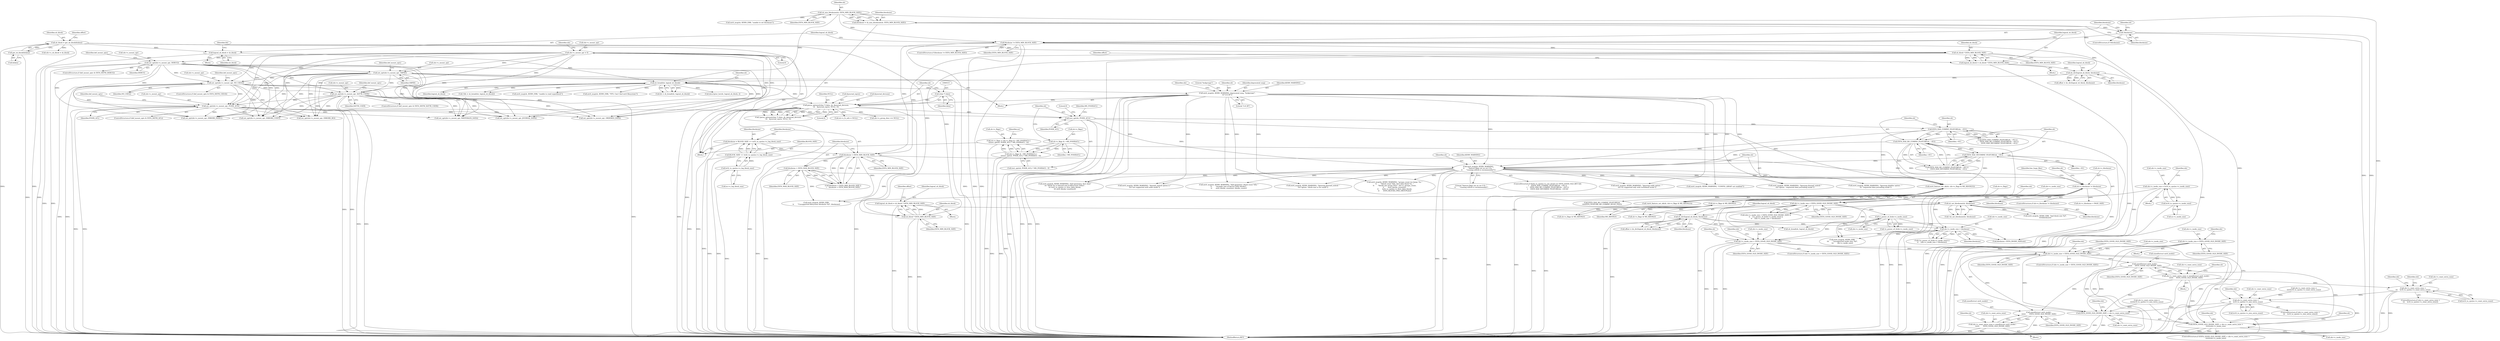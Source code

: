 digraph "0_linux_744692dc059845b2a3022119871846e74d4f6e11_16@API" {
"1001736" [label="(Call,sizeof(struct ext4_inode) -\n\t\t\t\t\t\t     EXT4_GOOD_OLD_INODE_SIZE)"];
"1001726" [label="(Call,sbi->s_inode_size > EXT4_GOOD_OLD_INODE_SIZE)"];
"1000758" [label="(Call,sbi->s_inode_size > EXT4_GOOD_OLD_INODE_SIZE)"];
"1000743" [label="(Call,sbi->s_inode_size > blocksize)"];
"1000739" [label="(Call,is_power_of_2(sbi->s_inode_size))"];
"1000732" [label="(Call,sbi->s_inode_size < EXT4_GOOD_OLD_INODE_SIZE)"];
"1000714" [label="(Call,sbi->s_inode_size = le16_to_cpu(es->s_inode_size))"];
"1000718" [label="(Call,le16_to_cpu(es->s_inode_size))"];
"1000598" [label="(Call,sb->s_blocksize != blocksize)"];
"1000587" [label="(Call,blocksize > EXT4_MAX_BLOCK_SIZE)"];
"1000584" [label="(Call,blocksize < EXT4_MIN_BLOCK_SIZE)"];
"1000574" [label="(Call,blocksize = BLOCK_SIZE << le32_to_cpu(es->s_log_block_size))"];
"1000576" [label="(Call,BLOCK_SIZE << le32_to_cpu(es->s_log_block_size))"];
"1000578" [label="(Call,le32_to_cpu(es->s_log_block_size))"];
"1000275" [label="(Call,sb_block * EXT4_MIN_BLOCK_SIZE)"];
"1000129" [label="(Call,sb_block = get_sb_block(&data))"];
"1000131" [label="(Call,get_sb_block(&data))"];
"1000269" [label="(Call,blocksize != EXT4_MIN_BLOCK_SIZE)"];
"1000260" [label="(Call,!blocksize)"];
"1000254" [label="(Call,blocksize = sb_min_blocksize(sb, EXT4_MIN_BLOCK_SIZE))"];
"1000256" [label="(Call,sb_min_blocksize(sb, EXT4_MIN_BLOCK_SIZE))"];
"1000625" [label="(Call,do_div(logical_sb_block, blocksize))"];
"1000618" [label="(Call,logical_sb_block = sb_block * EXT4_MIN_BLOCK_SIZE)"];
"1000620" [label="(Call,sb_block * EXT4_MIN_BLOCK_SIZE)"];
"1000606" [label="(Call,sb_set_blocksize(sb, blocksize))"];
"1000566" [label="(Call,ext4_feature_set_ok(sb, (sb->s_flags & MS_RDONLY)))"];
"1000554" [label="(Call,EXT4_HAS_RO_COMPAT_FEATURE(sb, ~0U))"];
"1000550" [label="(Call,EXT4_HAS_COMPAT_FEATURE(sb, ~0U))"];
"1000536" [label="(Call,test_opt(sb, POSIX_ACL))"];
"1000513" [label="(Call,parse_options((char *) data, sb, &journal_devnum,\n\t\t\t   &journal_ioprio, NULL, 0))"];
"1000514" [label="(Call,(char *) data)"];
"1000360" [label="(Call,ext4_msg(sb, KERN_WARNING, deprecated_msg, \"bsdgroups\",\n\t\t\t\"2.6.38\"))"];
"1000292" [label="(Call,sb_bread(sb, logical_sb_block))"];
"1000285" [label="(Call,logical_sb_block = sb_block)"];
"1000280" [label="(Call,do_div(logical_sb_block, blocksize))"];
"1000273" [label="(Call,logical_sb_block = sb_block * EXT4_MIN_BLOCK_SIZE)"];
"1000393" [label="(Call,set_opt(sbi->s_mount_opt, POSIX_ACL))"];
"1000375" [label="(Call,set_opt(sbi->s_mount_opt, NO_UID32))"];
"1000200" [label="(Call,sbi->s_mount_opt = 0)"];
"1000350" [label="(Call,set_opt(sbi->s_mount_opt, DEBUG))"];
"1000366" [label="(Call,set_opt(sbi->s_mount_opt, GRPID))"];
"1000384" [label="(Call,set_opt(sbi->s_mount_opt, XATTR_USER))"];
"1000557" [label="(Call,EXT4_HAS_INCOMPAT_FEATURE(sb, ~0U))"];
"1000560" [label="(Call,ext4_msg(sb, KERN_WARNING,\n\t\t       \"feature flags set on rev 0 fs, \"\n\t\t       \"running e2fsck is recommended\"))"];
"1000568" [label="(Call,sb->s_flags & MS_RDONLY)"];
"1000525" [label="(Call,sb->s_flags = (sb->s_flags & ~MS_POSIXACL) |\n\t\t(test_opt(sb, POSIX_ACL) ? MS_POSIXACL : 0))"];
"1000529" [label="(Call,(sb->s_flags & ~MS_POSIXACL) |\n\t\t(test_opt(sb, POSIX_ACL) ? MS_POSIXACL : 0))"];
"1000530" [label="(Call,sb->s_flags & ~MS_POSIXACL)"];
"1000702" [label="(Call,sbi->s_inode_size = EXT4_GOOD_OLD_INODE_SIZE)"];
"1001732" [label="(Call,sbi->s_want_extra_isize = sizeof(struct ext4_inode) -\n\t\t\t\t\t\t     EXT4_GOOD_OLD_INODE_SIZE)"];
"1001746" [label="(Call,sbi->s_want_extra_isize <\n\t\t\t    le16_to_cpu(es->s_want_extra_isize))"];
"1001763" [label="(Call,sbi->s_want_extra_isize <\n\t\t\t    le16_to_cpu(es->s_min_extra_isize))"];
"1001780" [label="(Call,EXT4_GOOD_OLD_INODE_SIZE + sbi->s_want_extra_isize >\n\t\t\t\t\t\t\tsbi->s_inode_size)"];
"1001781" [label="(Call,EXT4_GOOD_OLD_INODE_SIZE + sbi->s_want_extra_isize)"];
"1001794" [label="(Call,sizeof(struct ext4_inode) -\n\t\t\t\t\t\t       EXT4_GOOD_OLD_INODE_SIZE)"];
"1001790" [label="(Call,sbi->s_want_extra_isize = sizeof(struct ext4_inode) -\n\t\t\t\t\t\t       EXT4_GOOD_OLD_INODE_SIZE)"];
"1000607" [label="(Identifier,sb)"];
"1000702" [label="(Call,sbi->s_inode_size = EXT4_GOOD_OLD_INODE_SIZE)"];
"1000578" [label="(Call,le32_to_cpu(es->s_log_block_size))"];
"1001233" [label="(Call,descriptor_loc(sb, logical_sb_block, i))"];
"1000774" [label="(Identifier,sbi)"];
"1000137" [label="(Identifier,offset)"];
"1000362" [label="(Identifier,KERN_WARNING)"];
"1000744" [label="(Call,sbi->s_inode_size)"];
"1000598" [label="(Call,sb->s_blocksize != blocksize)"];
"1000765" [label="(Identifier,sb)"];
"1001790" [label="(Call,sbi->s_want_extra_isize = sizeof(struct ext4_inode) -\n\t\t\t\t\t\t       EXT4_GOOD_OLD_INODE_SIZE)"];
"1000385" [label="(Call,sbi->s_mount_opt)"];
"1000273" [label="(Call,logical_sb_block = sb_block * EXT4_MIN_BLOCK_SIZE)"];
"1001764" [label="(Call,sbi->s_want_extra_isize)"];
"1000724" [label="(Identifier,sbi)"];
"1000672" [label="(Identifier,has_huge_files)"];
"1000620" [label="(Call,sb_block * EXT4_MIN_BLOCK_SIZE)"];
"1000537" [label="(Identifier,sb)"];
"1000762" [label="(Identifier,EXT4_GOOD_OLD_INODE_SIZE)"];
"1001750" [label="(Call,le16_to_cpu(es->s_want_extra_isize))"];
"1000368" [label="(Identifier,sbi)"];
"1000272" [label="(Block,)"];
"1000555" [label="(Identifier,sb)"];
"1001783" [label="(Call,sbi->s_want_extra_isize)"];
"1000275" [label="(Call,sb_block * EXT4_MIN_BLOCK_SIZE)"];
"1000552" [label="(Identifier,~0U)"];
"1000626" [label="(Identifier,logical_sb_block)"];
"1000567" [label="(Identifier,sb)"];
"1000713" [label="(Block,)"];
"1001733" [label="(Call,sbi->s_want_extra_isize)"];
"1000602" [label="(Identifier,blocksize)"];
"1000541" [label="(ControlStructure,if (le32_to_cpu(es->s_rev_level) == EXT4_GOOD_OLD_REV &&\n\t    (EXT4_HAS_COMPAT_FEATURE(sb, ~0U) ||\n\t     EXT4_HAS_RO_COMPAT_FEATURE(sb, ~0U) ||\n\t     EXT4_HAS_INCOMPAT_FEATURE(sb, ~0U))))"];
"1000525" [label="(Call,sb->s_flags = (sb->s_flags & ~MS_POSIXACL) |\n\t\t(test_opt(sb, POSIX_ACL) ? MS_POSIXACL : 0))"];
"1000589" [label="(Identifier,EXT4_MAX_BLOCK_SIZE)"];
"1000534" [label="(Identifier,~MS_POSIXACL)"];
"1001739" [label="(Identifier,EXT4_GOOD_OLD_INODE_SIZE)"];
"1000584" [label="(Call,blocksize < EXT4_MIN_BLOCK_SIZE)"];
"1000277" [label="(Identifier,EXT4_MIN_BLOCK_SIZE)"];
"1000404" [label="(Call,set_opt(sbi->s_mount_opt, JOURNAL_DATA))"];
"1000512" [label="(Call,!parse_options((char *) data, sb, &journal_devnum,\n\t\t\t   &journal_ioprio, NULL, 0))"];
"1000389" [label="(ControlStructure,if (def_mount_opts & EXT4_DEFM_ACL))"];
"1001754" [label="(Call,sbi->s_want_extra_isize =\n\t\t\t\t\tle16_to_cpu(es->s_want_extra_isize))"];
"1000255" [label="(Identifier,blocksize)"];
"1000563" [label="(Literal,\"feature flags set on rev 0 fs, \"\n\t\t       \"running e2fsck is recommended\")"];
"1000714" [label="(Call,sbi->s_inode_size = le16_to_cpu(es->s_inode_size))"];
"1000129" [label="(Call,sb_block = get_sb_block(&data))"];
"1001782" [label="(Identifier,EXT4_GOOD_OLD_INODE_SIZE)"];
"1001632" [label="(Call,ext4_msg(sb, KERN_WARNING, \"dioread_nolock option is \"\n\t\t\t\t\"not supported with nobh mode\"))"];
"1000706" [label="(Identifier,EXT4_GOOD_OLD_INODE_SIZE)"];
"1000625" [label="(Call,do_div(logical_sb_block, blocksize))"];
"1000733" [label="(Call,sbi->s_inode_size)"];
"1000619" [label="(Identifier,logical_sb_block)"];
"1000587" [label="(Call,blocksize > EXT4_MAX_BLOCK_SIZE)"];
"1000360" [label="(Call,ext4_msg(sb, KERN_WARNING, deprecated_msg, \"bsdgroups\",\n\t\t\t\"2.6.38\"))"];
"1000565" [label="(Call,!ext4_feature_set_ok(sb, (sb->s_flags & MS_RDONLY)))"];
"1000294" [label="(Identifier,logical_sb_block)"];
"1000284" [label="(Block,)"];
"1000394" [label="(Call,sbi->s_mount_opt)"];
"1000562" [label="(Identifier,KERN_WARNING)"];
"1000718" [label="(Call,le16_to_cpu(es->s_inode_size))"];
"1000673" [label="(Call,EXT4_HAS_RO_COMPAT_FEATURE(sb,\n\t\t\t\tEXT4_FEATURE_RO_COMPAT_HUGE_FILE))"];
"1000388" [label="(Identifier,XATTR_USER)"];
"1001786" [label="(Call,sbi->s_inode_size)"];
"1000583" [label="(Call,blocksize < EXT4_MIN_BLOCK_SIZE ||\n\t    blocksize > EXT4_MAX_BLOCK_SIZE)"];
"1000569" [label="(Call,sb->s_flags)"];
"1000757" [label="(ControlStructure,if (sbi->s_inode_size > EXT4_GOOD_OLD_INODE_SIZE))"];
"1000849" [label="(Call,blocksize / EXT4_INODE_SIZE(sb))"];
"1000575" [label="(Identifier,blocksize)"];
"1000263" [label="(Call,ext4_msg(sb, KERN_ERR, \"unable to set blocksize\"))"];
"1000536" [label="(Call,test_opt(sb, POSIX_ACL))"];
"1000517" [label="(Identifier,sb)"];
"1001762" [label="(ControlStructure,if (sbi->s_want_extra_isize <\n\t\t\t    le16_to_cpu(es->s_min_extra_isize)))"];
"1000531" [label="(Call,sb->s_flags)"];
"1001781" [label="(Call,EXT4_GOOD_OLD_INODE_SIZE + sbi->s_want_extra_isize)"];
"1001756" [label="(Identifier,sbi)"];
"1000523" [label="(Literal,0)"];
"1000346" [label="(ControlStructure,if (def_mount_opts & EXT4_DEFM_DEBUG))"];
"1000260" [label="(Call,!blocksize)"];
"1000618" [label="(Call,logical_sb_block = sb_block * EXT4_MIN_BLOCK_SIZE)"];
"1000285" [label="(Call,logical_sb_block = sb_block)"];
"1001780" [label="(Call,EXT4_GOOD_OLD_INODE_SIZE + sbi->s_want_extra_isize >\n\t\t\t\t\t\t\tsbi->s_inode_size)"];
"1000731" [label="(Call,(sbi->s_inode_size < EXT4_GOOD_OLD_INODE_SIZE) ||\n\t\t    (!is_power_of_2(sbi->s_inode_size)) ||\n\t\t    (sbi->s_inode_size > blocksize))"];
"1000559" [label="(Identifier,~0U)"];
"1000738" [label="(Call,!is_power_of_2(sbi->s_inode_size))"];
"1001791" [label="(Call,sbi->s_want_extra_isize)"];
"1000585" [label="(Identifier,blocksize)"];
"1000204" [label="(Literal,0)"];
"1001720" [label="(Call,sb->s_flags & MS_RDONLY)"];
"1000586" [label="(Identifier,EXT4_MIN_BLOCK_SIZE)"];
"1000743" [label="(Call,sbi->s_inode_size > blocksize)"];
"1001137" [label="(Call,ext4_msg(sb, KERN_WARNING, \"groups count too large: %u \"\n\t\t       \"(block count %llu, first data block %u, \"\n\t\t       \"blocks per group %lu)\", sbi->s_groups_count,\n\t\t       ext4_blocks_count(es),\n\t\t       le32_to_cpu(es->s_first_data_block),\n\t\t       EXT4_BLOCKS_PER_GROUP(sb)))"];
"1000261" [label="(Identifier,blocksize)"];
"1001096" [label="(Call,ext4_msg(sb, KERN_WARNING, \"bad geometry: first data\"\n\t\t\t \"block %u is beyond end of filesystem (%llu)\",\n\t\t\t le32_to_cpu(es->s_first_data_block),\n\t\t\t ext4_blocks_count(es)))"];
"1000296" [label="(Call,ext4_msg(sb, KERN_ERR, \"unable to read superblock\"))"];
"1000376" [label="(Call,sbi->s_mount_opt)"];
"1000281" [label="(Identifier,logical_sb_block)"];
"1000574" [label="(Call,blocksize = BLOCK_SIZE << le32_to_cpu(es->s_log_block_size))"];
"1000572" [label="(Identifier,MS_RDONLY)"];
"1000365" [label="(Literal,\"2.6.38\")"];
"1002115" [label="(Call,sb->s_fs_info = NULL)"];
"1000622" [label="(Identifier,EXT4_MIN_BLOCK_SIZE)"];
"1000282" [label="(Identifier,blocksize)"];
"1001079" [label="(Call,ext4_msg(sb, KERN_WARNING, \"bad geometry: block count %llu \"\n\t\t       \"exceeds size of device (%llu blocks)\",\n\t\t       ext4_blocks_count(es), blocks_count))"];
"1001736" [label="(Call,sizeof(struct ext4_inode) -\n\t\t\t\t\t\t     EXT4_GOOD_OLD_INODE_SIZE)"];
"1001727" [label="(Call,sbi->s_inode_size)"];
"1001787" [label="(Identifier,sbi)"];
"1000550" [label="(Call,EXT4_HAS_COMPAT_FEATURE(sb, ~0U))"];
"1000539" [label="(Identifier,MS_POSIXACL)"];
"1000577" [label="(Identifier,BLOCK_SIZE)"];
"1000359" [label="(Block,)"];
"1000520" [label="(Call,&journal_ioprio)"];
"1000375" [label="(Call,set_opt(sbi->s_mount_opt, NO_UID32))"];
"1000354" [label="(Identifier,DEBUG)"];
"1000624" [label="(Identifier,offset)"];
"1000379" [label="(Identifier,NO_UID32)"];
"1000264" [label="(Identifier,sb)"];
"1000737" [label="(Call,(!is_power_of_2(sbi->s_inode_size)) ||\n\t\t    (sbi->s_inode_size > blocksize))"];
"1000256" [label="(Call,sb_min_blocksize(sb, EXT4_MIN_BLOCK_SIZE))"];
"1000608" [label="(Identifier,blocksize)"];
"1000364" [label="(Literal,\"bsdgroups\")"];
"1000603" [label="(Block,)"];
"1000514" [label="(Call,(char *) data)"];
"1000627" [label="(Identifier,blocksize)"];
"1000373" [label="(Identifier,def_mount_opts)"];
"1001992" [label="(Call,ext4_msg(sb, KERN_ERR, \"VFS: Can't find ext4 filesystem\"))"];
"1000605" [label="(Call,!sb_set_blocksize(sb, blocksize))"];
"1000351" [label="(Call,sbi->s_mount_opt)"];
"1000701" [label="(Block,)"];
"1000719" [label="(Call,es->s_inode_size)"];
"1000597" [label="(ControlStructure,if (sb->s_blocksize != blocksize))"];
"1001779" [label="(ControlStructure,if (EXT4_GOOD_OLD_INODE_SIZE + sbi->s_want_extra_isize >\n\t\t\t\t\t\t\tsbi->s_inode_size))"];
"1000428" [label="(Call,set_opt(sbi->s_mount_opt, WRITEBACK_DATA))"];
"1000130" [label="(Identifier,sb_block)"];
"1000736" [label="(Identifier,EXT4_GOOD_OLD_INODE_SIZE)"];
"1000591" [label="(Call,ext4_msg(sb, KERN_ERR,\n\t\t       \"Unsupported filesystem blocksize %d\", blocksize))"];
"1000258" [label="(Identifier,EXT4_MIN_BLOCK_SIZE)"];
"1000759" [label="(Call,sbi->s_inode_size)"];
"1000747" [label="(Identifier,blocksize)"];
"1000270" [label="(Identifier,blocksize)"];
"1000278" [label="(Call,offset = do_div(logical_sb_block, blocksize))"];
"1000715" [label="(Call,sbi->s_inode_size)"];
"1001730" [label="(Identifier,EXT4_GOOD_OLD_INODE_SIZE)"];
"1000610" [label="(Call,ext4_msg(sb, KERN_ERR, \"bad block size %d\",\n\t\t\t\t\tblocksize))"];
"1001834" [label="(Call,ext4_msg(sb, KERN_WARNING, \"Ignoring dioread_nolock \"\n\t\t\t\t\"option - requested data journaling mode\"))"];
"1000201" [label="(Call,sbi->s_mount_opt)"];
"1000530" [label="(Call,sb->s_flags & ~MS_POSIXACL)"];
"1000561" [label="(Identifier,sb)"];
"1001799" [label="(Identifier,sb)"];
"1000268" [label="(ControlStructure,if (blocksize != EXT4_MIN_BLOCK_SIZE))"];
"1000380" [label="(ControlStructure,if (def_mount_opts & EXT4_DEFM_XATTR_USER))"];
"1000366" [label="(Call,set_opt(sbi->s_mount_opt, GRPID))"];
"1000703" [label="(Call,sbi->s_inode_size)"];
"1001767" [label="(Call,le16_to_cpu(es->s_min_extra_isize))"];
"1000732" [label="(Call,sbi->s_inode_size < EXT4_GOOD_OLD_INODE_SIZE)"];
"1000741" [label="(Identifier,sbi)"];
"1000623" [label="(Call,offset = do_div(logical_sb_block, blocksize))"];
"1000290" [label="(Call,bh = sb_bread(sb, logical_sb_block))"];
"1000442" [label="(Call,set_opt(sbi->s_mount_opt, ERRORS_PANIC))"];
"1000526" [label="(Call,sb->s_flags)"];
"1000120" [label="(Block,)"];
"1000391" [label="(Identifier,def_mount_opts)"];
"1000566" [label="(Call,ext4_feature_set_ok(sb, (sb->s_flags & MS_RDONLY)))"];
"1001773" [label="(Identifier,sbi)"];
"1000538" [label="(Identifier,POSIX_ACL)"];
"1001844" [label="(Call,sb->s_blocksize < PAGE_SIZE)"];
"1000739" [label="(Call,is_power_of_2(sbi->s_inode_size))"];
"1001725" [label="(ControlStructure,if (sbi->s_inode_size > EXT4_GOOD_OLD_INODE_SIZE))"];
"1001470" [label="(Call,sb->s_flags & MS_RDONLY)"];
"1000361" [label="(Identifier,sb)"];
"1000463" [label="(Call,set_opt(sbi->s_mount_opt, ERRORS_RO))"];
"1000606" [label="(Call,sb_set_blocksize(sb, blocksize))"];
"1000259" [label="(ControlStructure,if (!blocksize))"];
"1000621" [label="(Identifier,sb_block)"];
"1001745" [label="(ControlStructure,if (sbi->s_want_extra_isize <\n\t\t\t    le16_to_cpu(es->s_want_extra_isize)))"];
"1000560" [label="(Call,ext4_msg(sb, KERN_WARNING,\n\t\t       \"feature flags set on rev 0 fs, \"\n\t\t       \"running e2fsck is recommended\"))"];
"1001726" [label="(Call,sbi->s_inode_size > EXT4_GOOD_OLD_INODE_SIZE)"];
"1001195" [label="(Call,sbi->s_group_desc == NULL)"];
"1001789" [label="(Block,)"];
"1001731" [label="(Block,)"];
"1000516" [label="(Identifier,data)"];
"1000280" [label="(Call,do_div(logical_sb_block, blocksize))"];
"1000397" [label="(Identifier,POSIX_ACL)"];
"1000370" [label="(Identifier,GRPID)"];
"1000257" [label="(Identifier,sb)"];
"1000384" [label="(Call,set_opt(sbi->s_mount_opt, XATTR_USER))"];
"1001618" [label="(Call,ext4_msg(sb, KERN_WARNING, \"Ignoring nobh option - \"\n \t\t\t\t\"its supported only with writeback mode\"))"];
"1000350" [label="(Call,set_opt(sbi->s_mount_opt, DEBUG))"];
"1000630" [label="(Call,sb_bread(sb, logical_sb_block))"];
"1000401" [label="(Identifier,def_mount_opts)"];
"1000599" [label="(Call,sb->s_blocksize)"];
"1000558" [label="(Identifier,sb)"];
"1000551" [label="(Identifier,sb)"];
"1000554" [label="(Call,EXT4_HAS_RO_COMPAT_FEATURE(sb, ~0U))"];
"1000540" [label="(Literal,0)"];
"1000271" [label="(Identifier,EXT4_MIN_BLOCK_SIZE)"];
"1001742" [label="(Identifier,sb)"];
"1000292" [label="(Call,sb_bread(sb, logical_sb_block))"];
"1000286" [label="(Identifier,logical_sb_block)"];
"1000518" [label="(Call,&journal_devnum)"];
"1000709" [label="(Identifier,sbi)"];
"1000576" [label="(Call,BLOCK_SIZE << le32_to_cpu(es->s_log_block_size))"];
"1001747" [label="(Call,sbi->s_want_extra_isize)"];
"1000279" [label="(Identifier,offset)"];
"1000274" [label="(Identifier,logical_sb_block)"];
"1000367" [label="(Call,sbi->s_mount_opt)"];
"1001737" [label="(Call,sizeof(struct ext4_inode))"];
"1000393" [label="(Call,set_opt(sbi->s_mount_opt, POSIX_ACL))"];
"1001746" [label="(Call,sbi->s_want_extra_isize <\n\t\t\t    le16_to_cpu(es->s_want_extra_isize))"];
"1000553" [label="(Call,EXT4_HAS_RO_COMPAT_FEATURE(sb, ~0U) ||\n\t     EXT4_HAS_INCOMPAT_FEATURE(sb, ~0U))"];
"1000513" [label="(Call,parse_options((char *) data, sb, &journal_devnum,\n\t\t\t   &journal_ioprio, NULL, 0))"];
"1000758" [label="(Call,sbi->s_inode_size > EXT4_GOOD_OLD_INODE_SIZE)"];
"1000522" [label="(Identifier,NULL)"];
"1000132" [label="(Call,&data)"];
"1001043" [label="(Call,ext4_msg(sb, KERN_WARNING, \"CONFIG_LBDAF not enabled\"))"];
"1001813" [label="(Call,ext4_msg(sb, KERN_WARNING, \"Ignoring delalloc option - \"\n \t\t\t \"requested data journaling mode\"))"];
"1000289" [label="(Call,!(bh = sb_bread(sb, logical_sb_block)))"];
"1000357" [label="(Identifier,def_mount_opts)"];
"1000568" [label="(Call,sb->s_flags & MS_RDONLY)"];
"1000535" [label="(Call,test_opt(sb, POSIX_ACL) ? MS_POSIXACL : 0)"];
"1001765" [label="(Identifier,sbi)"];
"1000276" [label="(Identifier,sb_block)"];
"1000131" [label="(Call,get_sb_block(&data))"];
"1000220" [label="(Call,sbi->s_sb_block = sb_block)"];
"1000287" [label="(Identifier,sb_block)"];
"1000200" [label="(Call,sbi->s_mount_opt = 0)"];
"1001795" [label="(Call,sizeof(struct ext4_inode))"];
"1000579" [label="(Call,es->s_log_block_size)"];
"1000207" [label="(Identifier,sbi)"];
"1000546" [label="(Identifier,es)"];
"1000293" [label="(Identifier,sb)"];
"1000416" [label="(Call,set_opt(sbi->s_mount_opt, ORDERED_DATA))"];
"1000291" [label="(Identifier,bh)"];
"1000371" [label="(ControlStructure,if (def_mount_opts & EXT4_DEFM_UID16))"];
"1000382" [label="(Identifier,def_mount_opts)"];
"1000749" [label="(Call,ext4_msg(sb, KERN_ERR,\n\t\t\t       \"unsupported inode size: %d\",\n\t\t\t       sbi->s_inode_size))"];
"1000588" [label="(Identifier,blocksize)"];
"1000556" [label="(Identifier,~0U)"];
"1000363" [label="(Identifier,deprecated_msg)"];
"1001763" [label="(Call,sbi->s_want_extra_isize <\n\t\t\t    le16_to_cpu(es->s_min_extra_isize))"];
"1000740" [label="(Call,sbi->s_inode_size)"];
"1000557" [label="(Call,EXT4_HAS_INCOMPAT_FEATURE(sb, ~0U))"];
"1001792" [label="(Identifier,sbi)"];
"1000549" [label="(Call,EXT4_HAS_COMPAT_FEATURE(sb, ~0U) ||\n\t     EXT4_HAS_RO_COMPAT_FEATURE(sb, ~0U) ||\n\t     EXT4_HAS_INCOMPAT_FEATURE(sb, ~0U))"];
"1001771" [label="(Call,sbi->s_want_extra_isize =\n\t\t\t\t\tle16_to_cpu(es->s_min_extra_isize))"];
"1001805" [label="(Identifier,sb)"];
"1001794" [label="(Call,sizeof(struct ext4_inode) -\n\t\t\t\t\t\t       EXT4_GOOD_OLD_INODE_SIZE)"];
"1000269" [label="(Call,blocksize != EXT4_MIN_BLOCK_SIZE)"];
"1000529" [label="(Call,(sb->s_flags & ~MS_POSIXACL) |\n\t\t(test_opt(sb, POSIX_ACL) ? MS_POSIXACL : 0))"];
"1001797" [label="(Identifier,EXT4_GOOD_OLD_INODE_SIZE)"];
"1000254" [label="(Call,blocksize = sb_min_blocksize(sb, EXT4_MIN_BLOCK_SIZE))"];
"1001732" [label="(Call,sbi->s_want_extra_isize = sizeof(struct ext4_inode) -\n\t\t\t\t\t\t     EXT4_GOOD_OLD_INODE_SIZE)"];
"1000457" [label="(Call,set_opt(sbi->s_mount_opt, ERRORS_CONT))"];
"1001734" [label="(Identifier,sbi)"];
"1001850" [label="(Call,ext4_msg(sb, KERN_WARNING, \"Ignoring dioread_nolock \"\n\t\t\t\t\"option - block size is too small\"))"];
"1002129" [label="(MethodReturn,RET)"];
"1001736" -> "1001732"  [label="AST: "];
"1001736" -> "1001739"  [label="CFG: "];
"1001737" -> "1001736"  [label="AST: "];
"1001739" -> "1001736"  [label="AST: "];
"1001732" -> "1001736"  [label="CFG: "];
"1001736" -> "1001732"  [label="DDG: "];
"1001726" -> "1001736"  [label="DDG: "];
"1001736" -> "1001780"  [label="DDG: "];
"1001736" -> "1001781"  [label="DDG: "];
"1001736" -> "1001794"  [label="DDG: "];
"1001726" -> "1001725"  [label="AST: "];
"1001726" -> "1001730"  [label="CFG: "];
"1001727" -> "1001726"  [label="AST: "];
"1001730" -> "1001726"  [label="AST: "];
"1001734" -> "1001726"  [label="CFG: "];
"1001782" -> "1001726"  [label="CFG: "];
"1001726" -> "1002129"  [label="DDG: "];
"1000758" -> "1001726"  [label="DDG: "];
"1000758" -> "1001726"  [label="DDG: "];
"1000702" -> "1001726"  [label="DDG: "];
"1001726" -> "1001780"  [label="DDG: "];
"1001726" -> "1001780"  [label="DDG: "];
"1001726" -> "1001781"  [label="DDG: "];
"1001726" -> "1001794"  [label="DDG: "];
"1000758" -> "1000757"  [label="AST: "];
"1000758" -> "1000762"  [label="CFG: "];
"1000759" -> "1000758"  [label="AST: "];
"1000762" -> "1000758"  [label="AST: "];
"1000765" -> "1000758"  [label="CFG: "];
"1000774" -> "1000758"  [label="CFG: "];
"1000758" -> "1002129"  [label="DDG: "];
"1000758" -> "1002129"  [label="DDG: "];
"1000758" -> "1002129"  [label="DDG: "];
"1000743" -> "1000758"  [label="DDG: "];
"1000739" -> "1000758"  [label="DDG: "];
"1000732" -> "1000758"  [label="DDG: "];
"1000732" -> "1000758"  [label="DDG: "];
"1000743" -> "1000737"  [label="AST: "];
"1000743" -> "1000747"  [label="CFG: "];
"1000744" -> "1000743"  [label="AST: "];
"1000747" -> "1000743"  [label="AST: "];
"1000737" -> "1000743"  [label="CFG: "];
"1000743" -> "1002129"  [label="DDG: "];
"1000743" -> "1000737"  [label="DDG: "];
"1000743" -> "1000737"  [label="DDG: "];
"1000739" -> "1000743"  [label="DDG: "];
"1000598" -> "1000743"  [label="DDG: "];
"1000625" -> "1000743"  [label="DDG: "];
"1000743" -> "1000749"  [label="DDG: "];
"1000743" -> "1000849"  [label="DDG: "];
"1000739" -> "1000738"  [label="AST: "];
"1000739" -> "1000740"  [label="CFG: "];
"1000740" -> "1000739"  [label="AST: "];
"1000738" -> "1000739"  [label="CFG: "];
"1000739" -> "1000738"  [label="DDG: "];
"1000732" -> "1000739"  [label="DDG: "];
"1000739" -> "1000749"  [label="DDG: "];
"1000732" -> "1000731"  [label="AST: "];
"1000732" -> "1000736"  [label="CFG: "];
"1000733" -> "1000732"  [label="AST: "];
"1000736" -> "1000732"  [label="AST: "];
"1000741" -> "1000732"  [label="CFG: "];
"1000731" -> "1000732"  [label="CFG: "];
"1000732" -> "1002129"  [label="DDG: "];
"1000732" -> "1000731"  [label="DDG: "];
"1000732" -> "1000731"  [label="DDG: "];
"1000714" -> "1000732"  [label="DDG: "];
"1000732" -> "1000749"  [label="DDG: "];
"1000714" -> "1000713"  [label="AST: "];
"1000714" -> "1000718"  [label="CFG: "];
"1000715" -> "1000714"  [label="AST: "];
"1000718" -> "1000714"  [label="AST: "];
"1000724" -> "1000714"  [label="CFG: "];
"1000714" -> "1002129"  [label="DDG: "];
"1000718" -> "1000714"  [label="DDG: "];
"1000718" -> "1000719"  [label="CFG: "];
"1000719" -> "1000718"  [label="AST: "];
"1000718" -> "1002129"  [label="DDG: "];
"1000598" -> "1000597"  [label="AST: "];
"1000598" -> "1000602"  [label="CFG: "];
"1000599" -> "1000598"  [label="AST: "];
"1000602" -> "1000598"  [label="AST: "];
"1000607" -> "1000598"  [label="CFG: "];
"1000672" -> "1000598"  [label="CFG: "];
"1000598" -> "1002129"  [label="DDG: "];
"1000598" -> "1002129"  [label="DDG: "];
"1000598" -> "1002129"  [label="DDG: "];
"1000587" -> "1000598"  [label="DDG: "];
"1000584" -> "1000598"  [label="DDG: "];
"1000598" -> "1000606"  [label="DDG: "];
"1000598" -> "1000849"  [label="DDG: "];
"1000598" -> "1001844"  [label="DDG: "];
"1000587" -> "1000583"  [label="AST: "];
"1000587" -> "1000589"  [label="CFG: "];
"1000588" -> "1000587"  [label="AST: "];
"1000589" -> "1000587"  [label="AST: "];
"1000583" -> "1000587"  [label="CFG: "];
"1000587" -> "1002129"  [label="DDG: "];
"1000587" -> "1000583"  [label="DDG: "];
"1000587" -> "1000583"  [label="DDG: "];
"1000584" -> "1000587"  [label="DDG: "];
"1000587" -> "1000591"  [label="DDG: "];
"1000584" -> "1000583"  [label="AST: "];
"1000584" -> "1000586"  [label="CFG: "];
"1000585" -> "1000584"  [label="AST: "];
"1000586" -> "1000584"  [label="AST: "];
"1000588" -> "1000584"  [label="CFG: "];
"1000583" -> "1000584"  [label="CFG: "];
"1000584" -> "1002129"  [label="DDG: "];
"1000584" -> "1000583"  [label="DDG: "];
"1000584" -> "1000583"  [label="DDG: "];
"1000574" -> "1000584"  [label="DDG: "];
"1000275" -> "1000584"  [label="DDG: "];
"1000269" -> "1000584"  [label="DDG: "];
"1000584" -> "1000591"  [label="DDG: "];
"1000584" -> "1000620"  [label="DDG: "];
"1000574" -> "1000120"  [label="AST: "];
"1000574" -> "1000576"  [label="CFG: "];
"1000575" -> "1000574"  [label="AST: "];
"1000576" -> "1000574"  [label="AST: "];
"1000585" -> "1000574"  [label="CFG: "];
"1000574" -> "1002129"  [label="DDG: "];
"1000576" -> "1000574"  [label="DDG: "];
"1000576" -> "1000574"  [label="DDG: "];
"1000576" -> "1000578"  [label="CFG: "];
"1000577" -> "1000576"  [label="AST: "];
"1000578" -> "1000576"  [label="AST: "];
"1000576" -> "1002129"  [label="DDG: "];
"1000576" -> "1002129"  [label="DDG: "];
"1000578" -> "1000576"  [label="DDG: "];
"1000578" -> "1000579"  [label="CFG: "];
"1000579" -> "1000578"  [label="AST: "];
"1000578" -> "1002129"  [label="DDG: "];
"1000275" -> "1000273"  [label="AST: "];
"1000275" -> "1000277"  [label="CFG: "];
"1000276" -> "1000275"  [label="AST: "];
"1000277" -> "1000275"  [label="AST: "];
"1000273" -> "1000275"  [label="CFG: "];
"1000275" -> "1002129"  [label="DDG: "];
"1000275" -> "1002129"  [label="DDG: "];
"1000275" -> "1000273"  [label="DDG: "];
"1000275" -> "1000273"  [label="DDG: "];
"1000129" -> "1000275"  [label="DDG: "];
"1000269" -> "1000275"  [label="DDG: "];
"1000275" -> "1000620"  [label="DDG: "];
"1000129" -> "1000120"  [label="AST: "];
"1000129" -> "1000131"  [label="CFG: "];
"1000130" -> "1000129"  [label="AST: "];
"1000131" -> "1000129"  [label="AST: "];
"1000137" -> "1000129"  [label="CFG: "];
"1000129" -> "1002129"  [label="DDG: "];
"1000129" -> "1002129"  [label="DDG: "];
"1000131" -> "1000129"  [label="DDG: "];
"1000129" -> "1000220"  [label="DDG: "];
"1000129" -> "1000285"  [label="DDG: "];
"1000129" -> "1000620"  [label="DDG: "];
"1000131" -> "1000132"  [label="CFG: "];
"1000132" -> "1000131"  [label="AST: "];
"1000131" -> "1002129"  [label="DDG: "];
"1000269" -> "1000268"  [label="AST: "];
"1000269" -> "1000271"  [label="CFG: "];
"1000270" -> "1000269"  [label="AST: "];
"1000271" -> "1000269"  [label="AST: "];
"1000274" -> "1000269"  [label="CFG: "];
"1000286" -> "1000269"  [label="CFG: "];
"1000269" -> "1002129"  [label="DDG: "];
"1000269" -> "1002129"  [label="DDG: "];
"1000269" -> "1002129"  [label="DDG: "];
"1000260" -> "1000269"  [label="DDG: "];
"1000256" -> "1000269"  [label="DDG: "];
"1000269" -> "1000280"  [label="DDG: "];
"1000260" -> "1000259"  [label="AST: "];
"1000260" -> "1000261"  [label="CFG: "];
"1000261" -> "1000260"  [label="AST: "];
"1000264" -> "1000260"  [label="CFG: "];
"1000270" -> "1000260"  [label="CFG: "];
"1000260" -> "1002129"  [label="DDG: "];
"1000260" -> "1002129"  [label="DDG: "];
"1000254" -> "1000260"  [label="DDG: "];
"1000254" -> "1000120"  [label="AST: "];
"1000254" -> "1000256"  [label="CFG: "];
"1000255" -> "1000254"  [label="AST: "];
"1000256" -> "1000254"  [label="AST: "];
"1000261" -> "1000254"  [label="CFG: "];
"1000254" -> "1002129"  [label="DDG: "];
"1000256" -> "1000254"  [label="DDG: "];
"1000256" -> "1000254"  [label="DDG: "];
"1000256" -> "1000258"  [label="CFG: "];
"1000257" -> "1000256"  [label="AST: "];
"1000258" -> "1000256"  [label="AST: "];
"1000256" -> "1002129"  [label="DDG: "];
"1000256" -> "1000263"  [label="DDG: "];
"1000256" -> "1000292"  [label="DDG: "];
"1000625" -> "1000623"  [label="AST: "];
"1000625" -> "1000627"  [label="CFG: "];
"1000626" -> "1000625"  [label="AST: "];
"1000627" -> "1000625"  [label="AST: "];
"1000623" -> "1000625"  [label="CFG: "];
"1000625" -> "1002129"  [label="DDG: "];
"1000625" -> "1000623"  [label="DDG: "];
"1000625" -> "1000623"  [label="DDG: "];
"1000618" -> "1000625"  [label="DDG: "];
"1000606" -> "1000625"  [label="DDG: "];
"1000625" -> "1000630"  [label="DDG: "];
"1000625" -> "1000849"  [label="DDG: "];
"1000618" -> "1000603"  [label="AST: "];
"1000618" -> "1000620"  [label="CFG: "];
"1000619" -> "1000618"  [label="AST: "];
"1000620" -> "1000618"  [label="AST: "];
"1000624" -> "1000618"  [label="CFG: "];
"1000618" -> "1002129"  [label="DDG: "];
"1000620" -> "1000618"  [label="DDG: "];
"1000620" -> "1000618"  [label="DDG: "];
"1000620" -> "1000622"  [label="CFG: "];
"1000621" -> "1000620"  [label="AST: "];
"1000622" -> "1000620"  [label="AST: "];
"1000620" -> "1002129"  [label="DDG: "];
"1000620" -> "1002129"  [label="DDG: "];
"1000606" -> "1000605"  [label="AST: "];
"1000606" -> "1000608"  [label="CFG: "];
"1000607" -> "1000606"  [label="AST: "];
"1000608" -> "1000606"  [label="AST: "];
"1000605" -> "1000606"  [label="CFG: "];
"1000606" -> "1000605"  [label="DDG: "];
"1000606" -> "1000605"  [label="DDG: "];
"1000566" -> "1000606"  [label="DDG: "];
"1000606" -> "1000610"  [label="DDG: "];
"1000606" -> "1000610"  [label="DDG: "];
"1000606" -> "1000630"  [label="DDG: "];
"1000566" -> "1000565"  [label="AST: "];
"1000566" -> "1000568"  [label="CFG: "];
"1000567" -> "1000566"  [label="AST: "];
"1000568" -> "1000566"  [label="AST: "];
"1000565" -> "1000566"  [label="CFG: "];
"1000566" -> "1002129"  [label="DDG: "];
"1000566" -> "1002129"  [label="DDG: "];
"1000566" -> "1000565"  [label="DDG: "];
"1000566" -> "1000565"  [label="DDG: "];
"1000554" -> "1000566"  [label="DDG: "];
"1000557" -> "1000566"  [label="DDG: "];
"1000550" -> "1000566"  [label="DDG: "];
"1000536" -> "1000566"  [label="DDG: "];
"1000560" -> "1000566"  [label="DDG: "];
"1000568" -> "1000566"  [label="DDG: "];
"1000568" -> "1000566"  [label="DDG: "];
"1000566" -> "1000591"  [label="DDG: "];
"1000566" -> "1000673"  [label="DDG: "];
"1000554" -> "1000553"  [label="AST: "];
"1000554" -> "1000556"  [label="CFG: "];
"1000555" -> "1000554"  [label="AST: "];
"1000556" -> "1000554"  [label="AST: "];
"1000558" -> "1000554"  [label="CFG: "];
"1000553" -> "1000554"  [label="CFG: "];
"1000554" -> "1002129"  [label="DDG: "];
"1000554" -> "1000553"  [label="DDG: "];
"1000554" -> "1000553"  [label="DDG: "];
"1000550" -> "1000554"  [label="DDG: "];
"1000550" -> "1000554"  [label="DDG: "];
"1000554" -> "1000557"  [label="DDG: "];
"1000554" -> "1000557"  [label="DDG: "];
"1000554" -> "1000560"  [label="DDG: "];
"1000550" -> "1000549"  [label="AST: "];
"1000550" -> "1000552"  [label="CFG: "];
"1000551" -> "1000550"  [label="AST: "];
"1000552" -> "1000550"  [label="AST: "];
"1000555" -> "1000550"  [label="CFG: "];
"1000549" -> "1000550"  [label="CFG: "];
"1000550" -> "1002129"  [label="DDG: "];
"1000550" -> "1000549"  [label="DDG: "];
"1000550" -> "1000549"  [label="DDG: "];
"1000536" -> "1000550"  [label="DDG: "];
"1000550" -> "1000560"  [label="DDG: "];
"1000536" -> "1000535"  [label="AST: "];
"1000536" -> "1000538"  [label="CFG: "];
"1000537" -> "1000536"  [label="AST: "];
"1000538" -> "1000536"  [label="AST: "];
"1000539" -> "1000536"  [label="CFG: "];
"1000540" -> "1000536"  [label="CFG: "];
"1000536" -> "1002129"  [label="DDG: "];
"1000513" -> "1000536"  [label="DDG: "];
"1000393" -> "1000536"  [label="DDG: "];
"1000536" -> "1000560"  [label="DDG: "];
"1000513" -> "1000512"  [label="AST: "];
"1000513" -> "1000523"  [label="CFG: "];
"1000514" -> "1000513"  [label="AST: "];
"1000517" -> "1000513"  [label="AST: "];
"1000518" -> "1000513"  [label="AST: "];
"1000520" -> "1000513"  [label="AST: "];
"1000522" -> "1000513"  [label="AST: "];
"1000523" -> "1000513"  [label="AST: "];
"1000512" -> "1000513"  [label="CFG: "];
"1000513" -> "1002129"  [label="DDG: "];
"1000513" -> "1002129"  [label="DDG: "];
"1000513" -> "1002129"  [label="DDG: "];
"1000513" -> "1002129"  [label="DDG: "];
"1000513" -> "1000512"  [label="DDG: "];
"1000513" -> "1000512"  [label="DDG: "];
"1000513" -> "1000512"  [label="DDG: "];
"1000513" -> "1000512"  [label="DDG: "];
"1000513" -> "1000512"  [label="DDG: "];
"1000513" -> "1000512"  [label="DDG: "];
"1000514" -> "1000513"  [label="DDG: "];
"1000360" -> "1000513"  [label="DDG: "];
"1000292" -> "1000513"  [label="DDG: "];
"1000513" -> "1001195"  [label="DDG: "];
"1000513" -> "1002115"  [label="DDG: "];
"1000514" -> "1000516"  [label="CFG: "];
"1000515" -> "1000514"  [label="AST: "];
"1000516" -> "1000514"  [label="AST: "];
"1000517" -> "1000514"  [label="CFG: "];
"1000514" -> "1002129"  [label="DDG: "];
"1000360" -> "1000359"  [label="AST: "];
"1000360" -> "1000365"  [label="CFG: "];
"1000361" -> "1000360"  [label="AST: "];
"1000362" -> "1000360"  [label="AST: "];
"1000363" -> "1000360"  [label="AST: "];
"1000364" -> "1000360"  [label="AST: "];
"1000365" -> "1000360"  [label="AST: "];
"1000368" -> "1000360"  [label="CFG: "];
"1000360" -> "1002129"  [label="DDG: "];
"1000360" -> "1002129"  [label="DDG: "];
"1000360" -> "1002129"  [label="DDG: "];
"1000292" -> "1000360"  [label="DDG: "];
"1000360" -> "1000560"  [label="DDG: "];
"1000360" -> "1001043"  [label="DDG: "];
"1000360" -> "1001079"  [label="DDG: "];
"1000360" -> "1001096"  [label="DDG: "];
"1000360" -> "1001137"  [label="DDG: "];
"1000360" -> "1001618"  [label="DDG: "];
"1000360" -> "1001632"  [label="DDG: "];
"1000360" -> "1001813"  [label="DDG: "];
"1000360" -> "1001834"  [label="DDG: "];
"1000360" -> "1001850"  [label="DDG: "];
"1000292" -> "1000290"  [label="AST: "];
"1000292" -> "1000294"  [label="CFG: "];
"1000293" -> "1000292"  [label="AST: "];
"1000294" -> "1000292"  [label="AST: "];
"1000290" -> "1000292"  [label="CFG: "];
"1000292" -> "1002129"  [label="DDG: "];
"1000292" -> "1002129"  [label="DDG: "];
"1000292" -> "1000289"  [label="DDG: "];
"1000292" -> "1000289"  [label="DDG: "];
"1000292" -> "1000290"  [label="DDG: "];
"1000292" -> "1000290"  [label="DDG: "];
"1000285" -> "1000292"  [label="DDG: "];
"1000280" -> "1000292"  [label="DDG: "];
"1000292" -> "1000296"  [label="DDG: "];
"1000292" -> "1001233"  [label="DDG: "];
"1000292" -> "1001992"  [label="DDG: "];
"1000285" -> "1000284"  [label="AST: "];
"1000285" -> "1000287"  [label="CFG: "];
"1000286" -> "1000285"  [label="AST: "];
"1000287" -> "1000285"  [label="AST: "];
"1000291" -> "1000285"  [label="CFG: "];
"1000285" -> "1002129"  [label="DDG: "];
"1000280" -> "1000278"  [label="AST: "];
"1000280" -> "1000282"  [label="CFG: "];
"1000281" -> "1000280"  [label="AST: "];
"1000282" -> "1000280"  [label="AST: "];
"1000278" -> "1000280"  [label="CFG: "];
"1000280" -> "1002129"  [label="DDG: "];
"1000280" -> "1000278"  [label="DDG: "];
"1000280" -> "1000278"  [label="DDG: "];
"1000273" -> "1000280"  [label="DDG: "];
"1000273" -> "1000272"  [label="AST: "];
"1000274" -> "1000273"  [label="AST: "];
"1000279" -> "1000273"  [label="CFG: "];
"1000273" -> "1002129"  [label="DDG: "];
"1000393" -> "1000389"  [label="AST: "];
"1000393" -> "1000397"  [label="CFG: "];
"1000394" -> "1000393"  [label="AST: "];
"1000397" -> "1000393"  [label="AST: "];
"1000401" -> "1000393"  [label="CFG: "];
"1000393" -> "1002129"  [label="DDG: "];
"1000393" -> "1002129"  [label="DDG: "];
"1000375" -> "1000393"  [label="DDG: "];
"1000200" -> "1000393"  [label="DDG: "];
"1000350" -> "1000393"  [label="DDG: "];
"1000366" -> "1000393"  [label="DDG: "];
"1000384" -> "1000393"  [label="DDG: "];
"1000393" -> "1000404"  [label="DDG: "];
"1000393" -> "1000416"  [label="DDG: "];
"1000393" -> "1000428"  [label="DDG: "];
"1000393" -> "1000442"  [label="DDG: "];
"1000393" -> "1000457"  [label="DDG: "];
"1000393" -> "1000463"  [label="DDG: "];
"1000375" -> "1000371"  [label="AST: "];
"1000375" -> "1000379"  [label="CFG: "];
"1000376" -> "1000375"  [label="AST: "];
"1000379" -> "1000375"  [label="AST: "];
"1000382" -> "1000375"  [label="CFG: "];
"1000375" -> "1002129"  [label="DDG: "];
"1000375" -> "1002129"  [label="DDG: "];
"1000200" -> "1000375"  [label="DDG: "];
"1000350" -> "1000375"  [label="DDG: "];
"1000366" -> "1000375"  [label="DDG: "];
"1000375" -> "1000384"  [label="DDG: "];
"1000375" -> "1000404"  [label="DDG: "];
"1000375" -> "1000416"  [label="DDG: "];
"1000375" -> "1000428"  [label="DDG: "];
"1000375" -> "1000442"  [label="DDG: "];
"1000375" -> "1000457"  [label="DDG: "];
"1000375" -> "1000463"  [label="DDG: "];
"1000200" -> "1000120"  [label="AST: "];
"1000200" -> "1000204"  [label="CFG: "];
"1000201" -> "1000200"  [label="AST: "];
"1000204" -> "1000200"  [label="AST: "];
"1000207" -> "1000200"  [label="CFG: "];
"1000200" -> "1002129"  [label="DDG: "];
"1000200" -> "1000350"  [label="DDG: "];
"1000200" -> "1000366"  [label="DDG: "];
"1000200" -> "1000384"  [label="DDG: "];
"1000200" -> "1000404"  [label="DDG: "];
"1000200" -> "1000416"  [label="DDG: "];
"1000200" -> "1000428"  [label="DDG: "];
"1000200" -> "1000442"  [label="DDG: "];
"1000200" -> "1000457"  [label="DDG: "];
"1000200" -> "1000463"  [label="DDG: "];
"1000350" -> "1000346"  [label="AST: "];
"1000350" -> "1000354"  [label="CFG: "];
"1000351" -> "1000350"  [label="AST: "];
"1000354" -> "1000350"  [label="AST: "];
"1000357" -> "1000350"  [label="CFG: "];
"1000350" -> "1002129"  [label="DDG: "];
"1000350" -> "1002129"  [label="DDG: "];
"1000350" -> "1000366"  [label="DDG: "];
"1000350" -> "1000384"  [label="DDG: "];
"1000350" -> "1000404"  [label="DDG: "];
"1000350" -> "1000416"  [label="DDG: "];
"1000350" -> "1000428"  [label="DDG: "];
"1000350" -> "1000442"  [label="DDG: "];
"1000350" -> "1000457"  [label="DDG: "];
"1000350" -> "1000463"  [label="DDG: "];
"1000366" -> "1000359"  [label="AST: "];
"1000366" -> "1000370"  [label="CFG: "];
"1000367" -> "1000366"  [label="AST: "];
"1000370" -> "1000366"  [label="AST: "];
"1000373" -> "1000366"  [label="CFG: "];
"1000366" -> "1002129"  [label="DDG: "];
"1000366" -> "1002129"  [label="DDG: "];
"1000366" -> "1000384"  [label="DDG: "];
"1000366" -> "1000404"  [label="DDG: "];
"1000366" -> "1000416"  [label="DDG: "];
"1000366" -> "1000428"  [label="DDG: "];
"1000366" -> "1000442"  [label="DDG: "];
"1000366" -> "1000457"  [label="DDG: "];
"1000366" -> "1000463"  [label="DDG: "];
"1000384" -> "1000380"  [label="AST: "];
"1000384" -> "1000388"  [label="CFG: "];
"1000385" -> "1000384"  [label="AST: "];
"1000388" -> "1000384"  [label="AST: "];
"1000391" -> "1000384"  [label="CFG: "];
"1000384" -> "1002129"  [label="DDG: "];
"1000384" -> "1002129"  [label="DDG: "];
"1000384" -> "1000404"  [label="DDG: "];
"1000384" -> "1000416"  [label="DDG: "];
"1000384" -> "1000428"  [label="DDG: "];
"1000384" -> "1000442"  [label="DDG: "];
"1000384" -> "1000457"  [label="DDG: "];
"1000384" -> "1000463"  [label="DDG: "];
"1000557" -> "1000553"  [label="AST: "];
"1000557" -> "1000559"  [label="CFG: "];
"1000558" -> "1000557"  [label="AST: "];
"1000559" -> "1000557"  [label="AST: "];
"1000553" -> "1000557"  [label="CFG: "];
"1000557" -> "1002129"  [label="DDG: "];
"1000557" -> "1000553"  [label="DDG: "];
"1000557" -> "1000553"  [label="DDG: "];
"1000557" -> "1000560"  [label="DDG: "];
"1000560" -> "1000541"  [label="AST: "];
"1000560" -> "1000563"  [label="CFG: "];
"1000561" -> "1000560"  [label="AST: "];
"1000562" -> "1000560"  [label="AST: "];
"1000563" -> "1000560"  [label="AST: "];
"1000567" -> "1000560"  [label="CFG: "];
"1000560" -> "1002129"  [label="DDG: "];
"1000560" -> "1002129"  [label="DDG: "];
"1000560" -> "1001043"  [label="DDG: "];
"1000560" -> "1001079"  [label="DDG: "];
"1000560" -> "1001096"  [label="DDG: "];
"1000560" -> "1001137"  [label="DDG: "];
"1000560" -> "1001618"  [label="DDG: "];
"1000560" -> "1001632"  [label="DDG: "];
"1000560" -> "1001813"  [label="DDG: "];
"1000560" -> "1001834"  [label="DDG: "];
"1000560" -> "1001850"  [label="DDG: "];
"1000568" -> "1000572"  [label="CFG: "];
"1000569" -> "1000568"  [label="AST: "];
"1000572" -> "1000568"  [label="AST: "];
"1000568" -> "1002129"  [label="DDG: "];
"1000568" -> "1002129"  [label="DDG: "];
"1000525" -> "1000568"  [label="DDG: "];
"1000568" -> "1001470"  [label="DDG: "];
"1000568" -> "1001470"  [label="DDG: "];
"1000568" -> "1001720"  [label="DDG: "];
"1000568" -> "1001720"  [label="DDG: "];
"1000525" -> "1000120"  [label="AST: "];
"1000525" -> "1000529"  [label="CFG: "];
"1000526" -> "1000525"  [label="AST: "];
"1000529" -> "1000525"  [label="AST: "];
"1000546" -> "1000525"  [label="CFG: "];
"1000525" -> "1002129"  [label="DDG: "];
"1000529" -> "1000525"  [label="DDG: "];
"1000529" -> "1000525"  [label="DDG: "];
"1000529" -> "1000535"  [label="CFG: "];
"1000530" -> "1000529"  [label="AST: "];
"1000535" -> "1000529"  [label="AST: "];
"1000529" -> "1002129"  [label="DDG: "];
"1000529" -> "1002129"  [label="DDG: "];
"1000530" -> "1000529"  [label="DDG: "];
"1000530" -> "1000529"  [label="DDG: "];
"1000530" -> "1000534"  [label="CFG: "];
"1000531" -> "1000530"  [label="AST: "];
"1000534" -> "1000530"  [label="AST: "];
"1000537" -> "1000530"  [label="CFG: "];
"1000530" -> "1002129"  [label="DDG: "];
"1000702" -> "1000701"  [label="AST: "];
"1000702" -> "1000706"  [label="CFG: "];
"1000703" -> "1000702"  [label="AST: "];
"1000706" -> "1000702"  [label="AST: "];
"1000709" -> "1000702"  [label="CFG: "];
"1000702" -> "1002129"  [label="DDG: "];
"1000702" -> "1002129"  [label="DDG: "];
"1001732" -> "1001731"  [label="AST: "];
"1001733" -> "1001732"  [label="AST: "];
"1001742" -> "1001732"  [label="CFG: "];
"1001732" -> "1002129"  [label="DDG: "];
"1001732" -> "1001746"  [label="DDG: "];
"1001732" -> "1001780"  [label="DDG: "];
"1001732" -> "1001781"  [label="DDG: "];
"1001746" -> "1001745"  [label="AST: "];
"1001746" -> "1001750"  [label="CFG: "];
"1001747" -> "1001746"  [label="AST: "];
"1001750" -> "1001746"  [label="AST: "];
"1001756" -> "1001746"  [label="CFG: "];
"1001765" -> "1001746"  [label="CFG: "];
"1001746" -> "1002129"  [label="DDG: "];
"1001746" -> "1002129"  [label="DDG: "];
"1001750" -> "1001746"  [label="DDG: "];
"1001746" -> "1001763"  [label="DDG: "];
"1001763" -> "1001762"  [label="AST: "];
"1001763" -> "1001767"  [label="CFG: "];
"1001764" -> "1001763"  [label="AST: "];
"1001767" -> "1001763"  [label="AST: "];
"1001773" -> "1001763"  [label="CFG: "];
"1001782" -> "1001763"  [label="CFG: "];
"1001763" -> "1002129"  [label="DDG: "];
"1001763" -> "1002129"  [label="DDG: "];
"1001754" -> "1001763"  [label="DDG: "];
"1001767" -> "1001763"  [label="DDG: "];
"1001763" -> "1001780"  [label="DDG: "];
"1001763" -> "1001781"  [label="DDG: "];
"1001780" -> "1001779"  [label="AST: "];
"1001780" -> "1001786"  [label="CFG: "];
"1001781" -> "1001780"  [label="AST: "];
"1001786" -> "1001780"  [label="AST: "];
"1001792" -> "1001780"  [label="CFG: "];
"1001805" -> "1001780"  [label="CFG: "];
"1001780" -> "1002129"  [label="DDG: "];
"1001780" -> "1002129"  [label="DDG: "];
"1001780" -> "1002129"  [label="DDG: "];
"1001771" -> "1001780"  [label="DDG: "];
"1001781" -> "1001783"  [label="CFG: "];
"1001782" -> "1001781"  [label="AST: "];
"1001783" -> "1001781"  [label="AST: "];
"1001787" -> "1001781"  [label="CFG: "];
"1001781" -> "1002129"  [label="DDG: "];
"1001781" -> "1002129"  [label="DDG: "];
"1001771" -> "1001781"  [label="DDG: "];
"1001794" -> "1001790"  [label="AST: "];
"1001794" -> "1001797"  [label="CFG: "];
"1001795" -> "1001794"  [label="AST: "];
"1001797" -> "1001794"  [label="AST: "];
"1001790" -> "1001794"  [label="CFG: "];
"1001794" -> "1002129"  [label="DDG: "];
"1001794" -> "1001790"  [label="DDG: "];
"1001790" -> "1001789"  [label="AST: "];
"1001791" -> "1001790"  [label="AST: "];
"1001799" -> "1001790"  [label="CFG: "];
"1001790" -> "1002129"  [label="DDG: "];
"1001790" -> "1002129"  [label="DDG: "];
}

